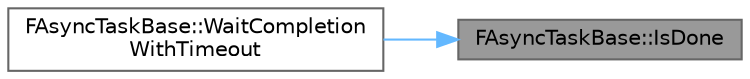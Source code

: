 digraph "FAsyncTaskBase::IsDone"
{
 // INTERACTIVE_SVG=YES
 // LATEX_PDF_SIZE
  bgcolor="transparent";
  edge [fontname=Helvetica,fontsize=10,labelfontname=Helvetica,labelfontsize=10];
  node [fontname=Helvetica,fontsize=10,shape=box,height=0.2,width=0.4];
  rankdir="RL";
  Node1 [id="Node000001",label="FAsyncTaskBase::IsDone",height=0.2,width=0.4,color="gray40", fillcolor="grey60", style="filled", fontcolor="black",tooltip="Returns true if the work and TASK has completed, false while it's still in progress."];
  Node1 -> Node2 [id="edge1_Node000001_Node000002",dir="back",color="steelblue1",style="solid",tooltip=" "];
  Node2 [id="Node000002",label="FAsyncTaskBase::WaitCompletion\lWithTimeout",height=0.2,width=0.4,color="grey40", fillcolor="white", style="filled",URL="$dd/d1f/classFAsyncTaskBase.html#a52bdb15b3ee300d6e93d5b0ffe181ffd",tooltip="Wait until the job is complete, up to a time limit."];
}
